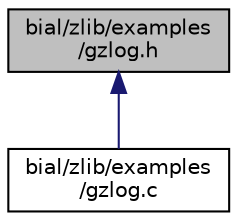 digraph "bial/zlib/examples/gzlog.h"
{
  edge [fontname="Helvetica",fontsize="10",labelfontname="Helvetica",labelfontsize="10"];
  node [fontname="Helvetica",fontsize="10",shape=record];
  Node1 [label="bial/zlib/examples\l/gzlog.h",height=0.2,width=0.4,color="black", fillcolor="grey75", style="filled", fontcolor="black"];
  Node1 -> Node2 [dir="back",color="midnightblue",fontsize="10",style="solid",fontname="Helvetica"];
  Node2 [label="bial/zlib/examples\l/gzlog.c",height=0.2,width=0.4,color="black", fillcolor="white", style="filled",URL="$gzlog_8c.html"];
}
